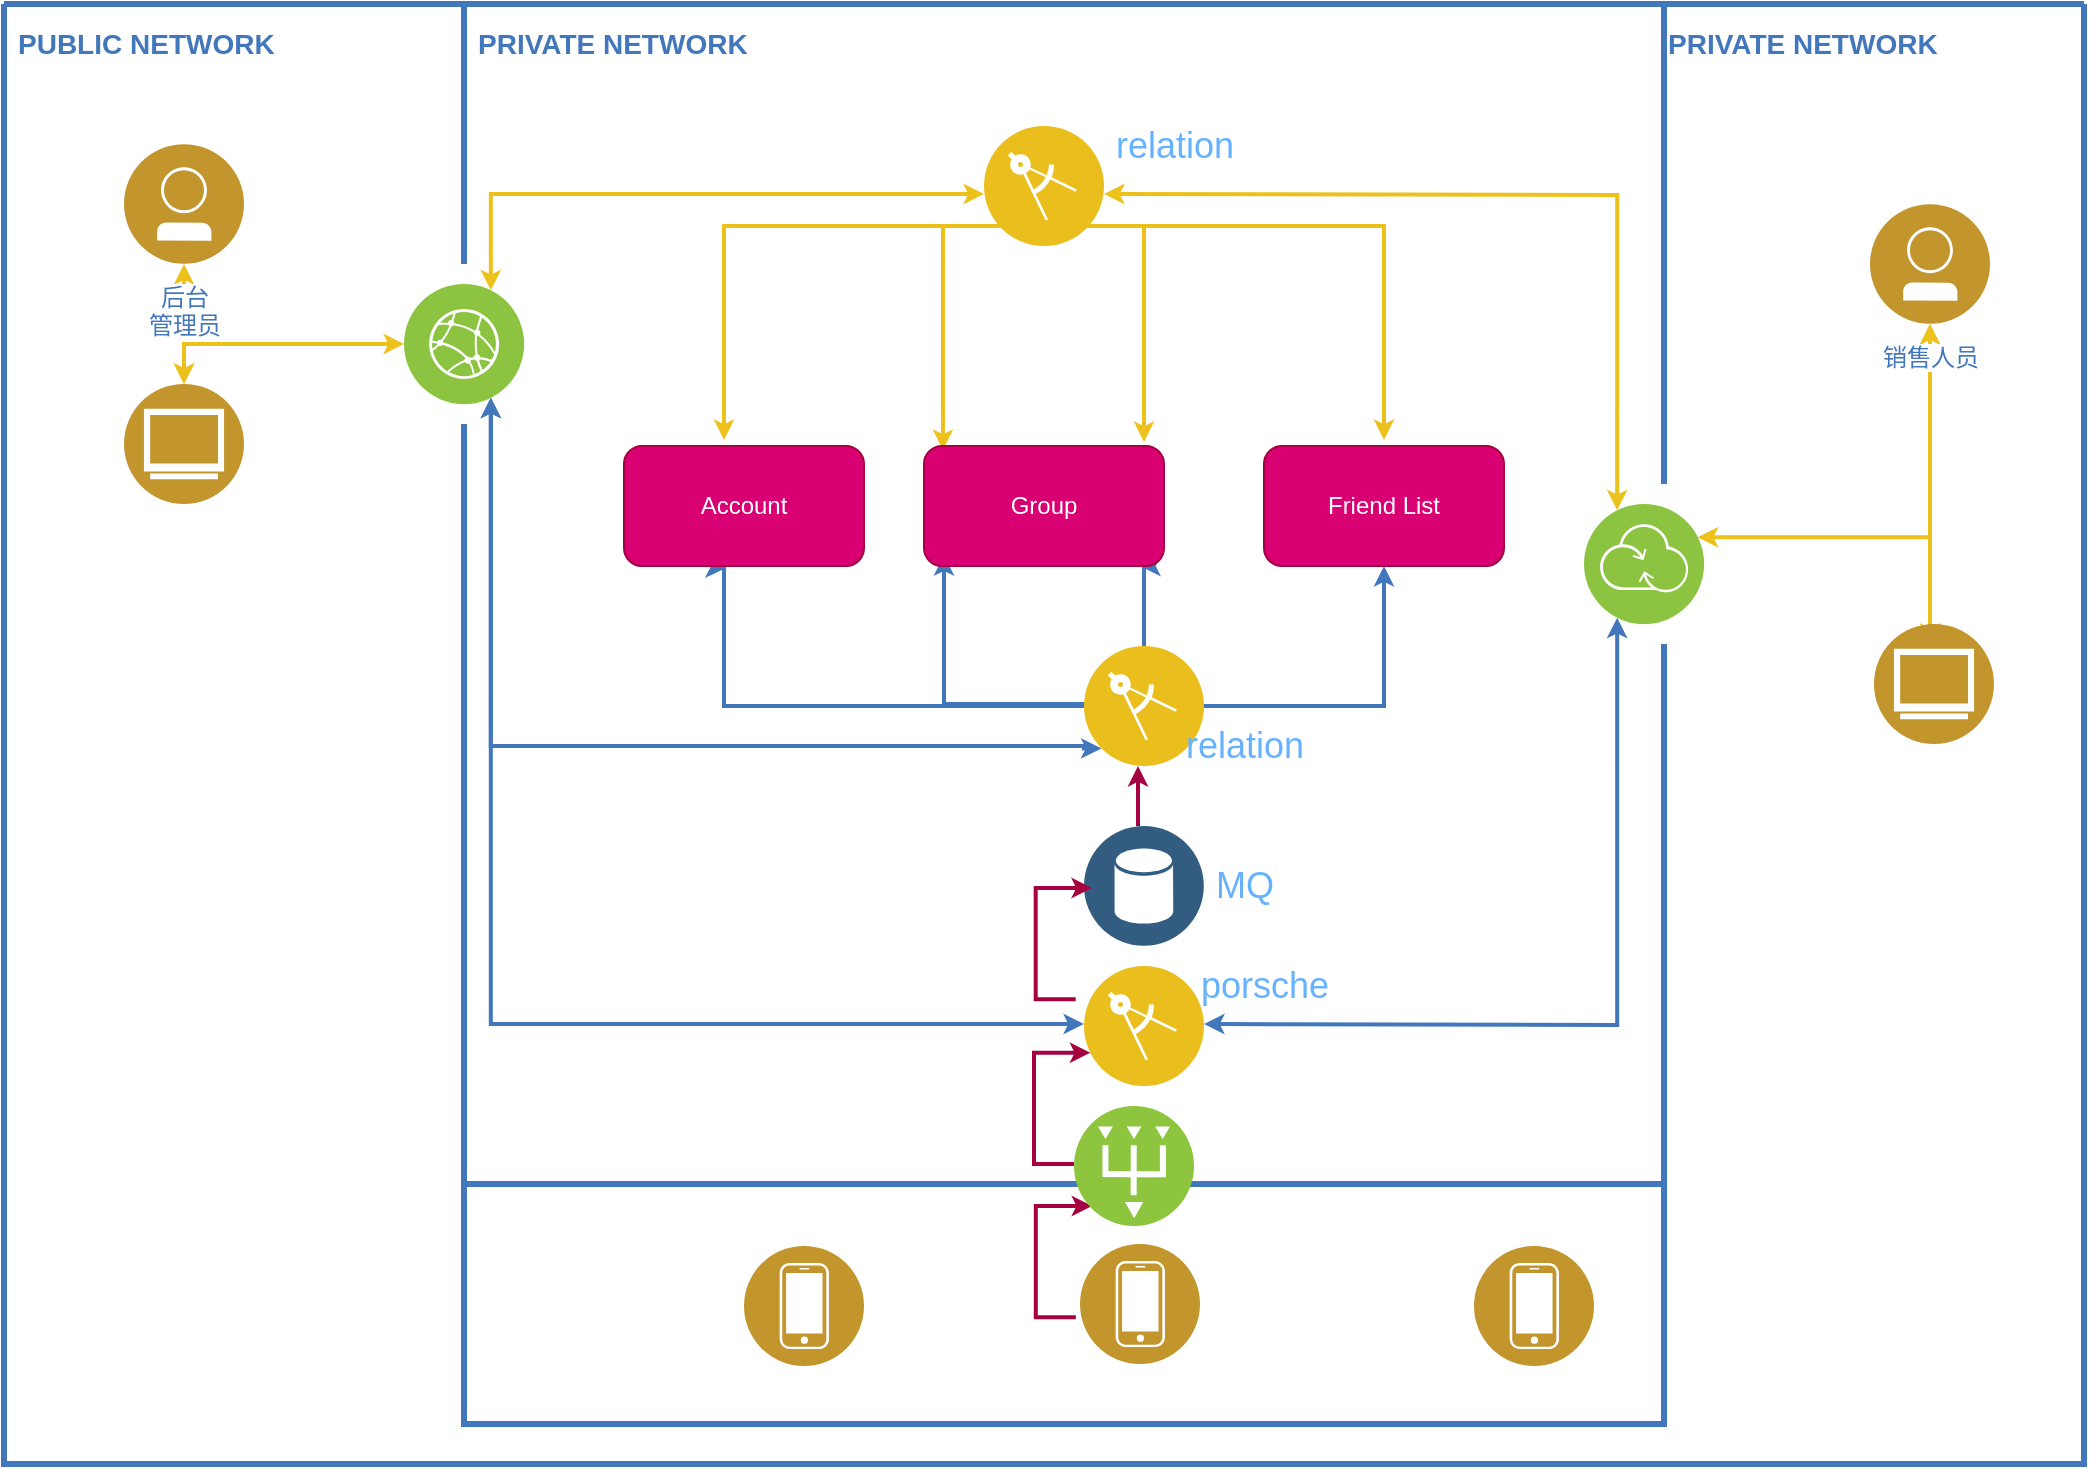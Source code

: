 <mxfile version="14.1.3" type="github">
  <diagram id="2f404044-711c-603c-8f00-f6bb4c023d3c" name="Page-1">
    <mxGraphModel dx="782" dy="483" grid="1" gridSize="10" guides="1" tooltips="1" connect="1" arrows="1" fold="1" page="1" pageScale="1" pageWidth="1169" pageHeight="827" background="#ffffff" math="0" shadow="0">
      <root>
        <mxCell id="0" />
        <mxCell id="1" parent="0" />
        <mxCell id="21" value="" style="swimlane;shadow=0;strokeColor=#4277BB;fillColor=#ffffff;fontColor=none;align=right;startSize=0;collapsible=0;noLabel=1;strokeWidth=3;" parent="1" vertex="1">
          <mxGeometry x="80" y="49" width="1040" height="730" as="geometry" />
        </mxCell>
        <mxCell id="23" style="edgeStyle=orthogonalEdgeStyle;rounded=0;html=1;labelBackgroundColor=#ffffff;jettySize=auto;orthogonalLoop=1;strokeColor=#EDC11C;fontColor=#000000;startArrow=classic;startFill=1;strokeWidth=2;endSize=4;startSize=4;" parent="21" source="2" edge="1">
          <mxGeometry relative="1" as="geometry">
            <mxPoint x="90" y="190" as="targetPoint" />
          </mxGeometry>
        </mxCell>
        <mxCell id="24" style="edgeStyle=orthogonalEdgeStyle;rounded=0;html=1;entryX=0.75;entryY=1;labelBackgroundColor=#ffffff;jettySize=auto;orthogonalLoop=1;strokeColor=#4277BB;fontColor=#000000;strokeWidth=2;endSize=4;startSize=4;startArrow=classic;startFill=1;exitX=0;exitY=1;exitDx=0;exitDy=0;" parent="21" source="w96-KTKLScIXot9OqA33-62" target="5" edge="1">
          <mxGeometry relative="1" as="geometry">
            <mxPoint x="540" y="441" as="sourcePoint" />
            <Array as="points">
              <mxPoint x="540" y="372" />
              <mxPoint x="540" y="371" />
              <mxPoint x="243" y="371" />
            </Array>
          </mxGeometry>
        </mxCell>
        <mxCell id="31" style="edgeStyle=orthogonalEdgeStyle;rounded=0;html=1;entryX=0.25;entryY=0;labelBackgroundColor=#ffffff;jettySize=auto;orthogonalLoop=1;strokeColor=#EDC11C;fontColor=#000000;startArrow=classic;strokeWidth=2;endSize=4;startSize=4;" parent="21" target="13" edge="1">
          <mxGeometry relative="1" as="geometry">
            <mxPoint x="550" y="95" as="sourcePoint" />
          </mxGeometry>
        </mxCell>
        <mxCell id="32" style="edgeStyle=orthogonalEdgeStyle;rounded=0;html=1;entryX=0.75;entryY=0;labelBackgroundColor=#ffffff;jettySize=auto;orthogonalLoop=1;strokeColor=#EDC11C;fontColor=#000000;startArrow=classic;strokeWidth=2;endSize=4;startSize=4;" parent="21" target="5" edge="1">
          <mxGeometry relative="1" as="geometry">
            <Array as="points">
              <mxPoint x="243" y="95" />
            </Array>
            <mxPoint x="490" y="95" as="sourcePoint" />
          </mxGeometry>
        </mxCell>
        <mxCell id="27" style="edgeStyle=orthogonalEdgeStyle;rounded=0;html=1;labelBackgroundColor=#ffffff;jettySize=auto;orthogonalLoop=1;strokeColor=#4277BB;fontColor=#000000;strokeWidth=2;endSize=4;startSize=4;startArrow=classic;startFill=1;exitX=0.425;exitY=1.017;exitDx=0;exitDy=0;exitPerimeter=0;entryX=0.5;entryY=1;entryDx=0;entryDy=0;" parent="21" source="w96-KTKLScIXot9OqA33-70" target="w96-KTKLScIXot9OqA33-72" edge="1">
          <mxGeometry relative="1" as="geometry">
            <Array as="points">
              <mxPoint x="360" y="282" />
              <mxPoint x="360" y="351" />
              <mxPoint x="690" y="351" />
            </Array>
            <mxPoint x="360" y="291" as="sourcePoint" />
            <mxPoint x="690" y="291" as="targetPoint" />
          </mxGeometry>
        </mxCell>
        <mxCell id="29" style="edgeStyle=orthogonalEdgeStyle;rounded=0;html=1;labelBackgroundColor=#ffffff;jettySize=auto;orthogonalLoop=1;strokeColor=#EDC11C;fontColor=#000000;startArrow=classic;strokeWidth=2;endSize=4;startSize=4;" parent="21" edge="1">
          <mxGeometry relative="1" as="geometry">
            <Array as="points">
              <mxPoint x="360" y="111" />
              <mxPoint x="690" y="111" />
            </Array>
            <mxPoint x="360" y="218" as="sourcePoint" />
            <mxPoint x="690" y="218" as="targetPoint" />
          </mxGeometry>
        </mxCell>
        <mxCell id="28" style="edgeStyle=orthogonalEdgeStyle;rounded=0;html=1;labelBackgroundColor=#ffffff;jettySize=auto;orthogonalLoop=1;strokeColor=#4277BB;fontColor=#000000;strokeWidth=2;endSize=4;startSize=4;startArrow=classic;startFill=1;entryX=0.9;entryY=1;entryDx=0;entryDy=0;entryPerimeter=0;" parent="21" target="w96-KTKLScIXot9OqA33-71" edge="1">
          <mxGeometry relative="1" as="geometry">
            <Array as="points">
              <mxPoint x="470" y="350" />
              <mxPoint x="570" y="350" />
              <mxPoint x="570" y="281" />
            </Array>
            <mxPoint x="470" y="275.58" as="sourcePoint" />
            <mxPoint x="570" y="295" as="targetPoint" />
          </mxGeometry>
        </mxCell>
        <mxCell id="30" style="edgeStyle=orthogonalEdgeStyle;rounded=0;html=1;labelBackgroundColor=#ffffff;jettySize=auto;orthogonalLoop=1;strokeColor=#EDC11C;fontColor=#000000;startArrow=classic;strokeWidth=2;endSize=4;startSize=4;exitX=0.079;exitY=0.033;exitDx=0;exitDy=0;exitPerimeter=0;" parent="21" source="w96-KTKLScIXot9OqA33-71" edge="1">
          <mxGeometry relative="1" as="geometry">
            <Array as="points">
              <mxPoint x="470" y="111" />
              <mxPoint x="570" y="111" />
            </Array>
            <mxPoint x="470" y="200.42" as="sourcePoint" />
            <mxPoint x="570" y="219" as="targetPoint" />
          </mxGeometry>
        </mxCell>
        <mxCell id="26" style="edgeStyle=orthogonalEdgeStyle;rounded=0;html=1;labelBackgroundColor=#ffffff;jettySize=auto;orthogonalLoop=1;strokeColor=#4277BB;fontColor=#000000;entryX=0.75;entryY=1;strokeWidth=2;endSize=4;startSize=4;startArrow=classic;startFill=1;" parent="21" target="5" edge="1">
          <mxGeometry relative="1" as="geometry">
            <Array as="points">
              <mxPoint x="243" y="510" />
            </Array>
            <mxPoint x="540" y="510" as="sourcePoint" />
          </mxGeometry>
        </mxCell>
        <mxCell id="38" style="edgeStyle=orthogonalEdgeStyle;rounded=0;html=1;entryX=0.25;entryY=1;labelBackgroundColor=#ffffff;jettySize=auto;orthogonalLoop=1;strokeColor=#4277BB;fontColor=#000000;strokeWidth=2;endSize=4;startSize=4;startArrow=classic;startFill=1;" parent="21" target="13" edge="1">
          <mxGeometry relative="1" as="geometry">
            <mxPoint x="600" y="510" as="sourcePoint" />
          </mxGeometry>
        </mxCell>
        <mxCell id="33" style="edgeStyle=orthogonalEdgeStyle;rounded=0;html=1;labelBackgroundColor=#ffffff;jettySize=auto;orthogonalLoop=1;strokeColor=#EDC11C;fontColor=#000000;startArrow=classic;strokeWidth=2;endSize=4;startSize=4;" parent="21" source="14" edge="1">
          <mxGeometry relative="1" as="geometry">
            <mxPoint x="963" y="320" as="targetPoint" />
          </mxGeometry>
        </mxCell>
        <mxCell id="34" style="edgeStyle=orthogonalEdgeStyle;rounded=0;html=1;entryX=1;entryY=0.25;labelBackgroundColor=#ffffff;jettySize=auto;orthogonalLoop=1;strokeColor=#EDC11C;fontColor=#000000;startArrow=classic;strokeWidth=2;endSize=4;startSize=4;" parent="21" source="14" target="13" edge="1">
          <mxGeometry relative="1" as="geometry">
            <mxPoint x="859.706" y="266.824" as="targetPoint" />
            <Array as="points">
              <mxPoint x="963" y="267" />
            </Array>
          </mxGeometry>
        </mxCell>
        <mxCell id="2" value="后台&lt;br&gt;管理员" style="aspect=fixed;perimeter=ellipsePerimeter;html=1;align=center;shadow=0;dashed=0;image;image=img/lib/ibm/users/user.svg;strokeColor=#FF0000;fillColor=#FFFF66;gradientColor=none;fontColor=#4277BB;labelBackgroundColor=#ffffff;fontSize=12;spacingTop=3;" parent="21" vertex="1">
          <mxGeometry x="60" y="70" width="60" height="60" as="geometry" />
        </mxCell>
        <mxCell id="62" style="edgeStyle=orthogonalEdgeStyle;rounded=0;html=1;labelBackgroundColor=#ffffff;startArrow=classic;startFill=1;startSize=4;endSize=4;jettySize=auto;orthogonalLoop=1;strokeColor=#EDC11C;strokeWidth=2;fontSize=12;fontColor=#4277BB;" parent="21" target="5" edge="1">
          <mxGeometry relative="1" as="geometry">
            <Array as="points">
              <mxPoint x="90" y="170" />
            </Array>
            <mxPoint x="90" y="190" as="sourcePoint" />
          </mxGeometry>
        </mxCell>
        <mxCell id="5" value="" style="aspect=fixed;perimeter=ellipsePerimeter;html=1;align=center;shadow=0;dashed=0;image;image=img/lib/ibm/infrastructure/edge_services.svg;strokeColor=#FF0000;fillColor=#FFFF66;gradientColor=none;fontColor=#4277BB;labelBackgroundColor=#ffffff;spacingTop=3;" parent="21" vertex="1">
          <mxGeometry x="200" y="140" width="60" height="60" as="geometry" />
        </mxCell>
        <mxCell id="13" value="&lt;br&gt;" style="aspect=fixed;perimeter=ellipsePerimeter;html=1;align=center;shadow=0;dashed=0;image;image=img/lib/ibm/infrastructure/transformation_connectivity.svg;strokeColor=#FF0000;fillColor=#FFFF66;gradientColor=none;fontColor=#4277BB;labelBackgroundColor=#ffffff;spacingTop=3;" parent="21" vertex="1">
          <mxGeometry x="790" y="250" width="60" height="60" as="geometry" />
        </mxCell>
        <mxCell id="14" value="销售人员" style="aspect=fixed;perimeter=ellipsePerimeter;html=1;align=center;shadow=0;dashed=0;image;image=img/lib/ibm/users/user.svg;strokeColor=#FF0000;fillColor=#FFFF66;gradientColor=none;fontColor=#4277BB;labelBackgroundColor=#ffffff;spacingTop=3;" parent="21" vertex="1">
          <mxGeometry x="933" y="100" width="60" height="60" as="geometry" />
        </mxCell>
        <mxCell id="39" value="" style="swimlane;shadow=0;labelBackgroundColor=#007FFF;strokeColor=#4277BB;fillColor=none;gradientColor=none;fontColor=#000000;align=right;collapsible=0;startSize=0;strokeWidth=3;" parent="21" vertex="1">
          <mxGeometry x="230" y="590" width="600" height="120" as="geometry" />
        </mxCell>
        <mxCell id="I-lYZA_v-WWdvQ03mxnC-62" value="" style="aspect=fixed;perimeter=ellipsePerimeter;html=1;align=center;shadow=0;dashed=0;fontColor=#4277BB;labelBackgroundColor=#ffffff;fontSize=12;spacingTop=3;image;image=img/lib/ibm/users/device.svg;" parent="39" vertex="1">
          <mxGeometry x="140" y="31" width="60" height="60" as="geometry" />
        </mxCell>
        <mxCell id="I-lYZA_v-WWdvQ03mxnC-63" value="" style="aspect=fixed;perimeter=ellipsePerimeter;html=1;align=center;shadow=0;dashed=0;fontColor=#4277BB;labelBackgroundColor=#ffffff;fontSize=12;spacingTop=3;image;image=img/lib/ibm/users/device.svg;" parent="39" vertex="1">
          <mxGeometry x="308" y="30" width="60" height="60" as="geometry" />
        </mxCell>
        <mxCell id="I-lYZA_v-WWdvQ03mxnC-64" value="" style="aspect=fixed;perimeter=ellipsePerimeter;html=1;align=center;shadow=0;dashed=0;fontColor=#4277BB;labelBackgroundColor=#ffffff;fontSize=12;spacingTop=3;image;image=img/lib/ibm/users/device.svg;" parent="39" vertex="1">
          <mxGeometry x="505" y="31" width="60" height="60" as="geometry" />
        </mxCell>
        <mxCell id="w96-KTKLScIXot9OqA33-68" style="edgeStyle=orthogonalEdgeStyle;rounded=0;html=1;entryX=0;entryY=0.75;labelBackgroundColor=#ffffff;jettySize=auto;orthogonalLoop=1;strokeColor=#A50040;fontColor=#000000;strokeWidth=2;endSize=4;startSize=4;entryDx=0;entryDy=0;fillColor=#d80073;" edge="1" parent="39">
          <mxGeometry relative="1" as="geometry">
            <mxPoint x="314.087" y="11.016" as="targetPoint" />
            <Array as="points">
              <mxPoint x="285.92" y="66.6" />
              <mxPoint x="285.92" y="10.6" />
            </Array>
            <mxPoint x="305.92" y="66.6" as="sourcePoint" />
          </mxGeometry>
        </mxCell>
        <mxCell id="22" value="PUBLIC NETWORK" style="text;html=1;align=left;verticalAlign=middle;fontColor=#4277BB;shadow=0;dashed=0;strokeColor=none;fillColor=none;labelBackgroundColor=none;fontStyle=1;fontSize=14;spacingLeft=5;" parent="21" vertex="1">
          <mxGeometry y="10" width="150" height="20" as="geometry" />
        </mxCell>
        <mxCell id="43" value="" style="line;strokeWidth=3;direction=south;html=1;shadow=0;labelBackgroundColor=none;fillColor=none;gradientColor=none;fontSize=12;fontColor=#4277BB;align=right;strokeColor=#4277BB;" parent="21" vertex="1">
          <mxGeometry x="225" width="10" height="130" as="geometry" />
        </mxCell>
        <mxCell id="44" value="" style="line;strokeWidth=3;direction=south;html=1;shadow=0;labelBackgroundColor=none;fillColor=none;gradientColor=none;fontSize=12;fontColor=#4277BB;align=right;strokeColor=#4277BB;" parent="21" vertex="1">
          <mxGeometry x="225" y="210" width="10" height="380" as="geometry" />
        </mxCell>
        <mxCell id="46" value="" style="line;strokeWidth=3;direction=south;html=1;shadow=0;labelBackgroundColor=none;fillColor=none;gradientColor=none;fontSize=12;fontColor=#4277BB;align=right;strokeColor=#4277BB;" parent="21" vertex="1">
          <mxGeometry x="825" y="320" width="10" height="270" as="geometry" />
        </mxCell>
        <mxCell id="47" value="" style="line;strokeWidth=3;direction=south;html=1;shadow=0;labelBackgroundColor=none;fillColor=none;gradientColor=none;fontSize=12;fontColor=#4277BB;align=right;strokeColor=#4277BB;" parent="21" vertex="1">
          <mxGeometry x="825" width="10" height="240" as="geometry" />
        </mxCell>
        <mxCell id="48" value="PRIVATE NETWORK" style="text;html=1;align=left;verticalAlign=middle;fontColor=#4277BB;shadow=0;dashed=0;strokeColor=none;fillColor=none;labelBackgroundColor=none;fontStyle=1;fontSize=14;spacingLeft=5;" parent="21" vertex="1">
          <mxGeometry x="230" y="10" width="150" height="20" as="geometry" />
        </mxCell>
        <mxCell id="49" value="PRIVATE NETWORK" style="text;html=1;align=left;verticalAlign=middle;fontColor=#4277BB;shadow=0;dashed=0;strokeColor=none;fillColor=none;labelBackgroundColor=none;fontStyle=1;fontSize=14;spacingLeft=5;" parent="21" vertex="1">
          <mxGeometry x="825" y="10" width="185" height="20" as="geometry" />
        </mxCell>
        <mxCell id="I-lYZA_v-WWdvQ03mxnC-65" value="" style="aspect=fixed;perimeter=ellipsePerimeter;html=1;align=center;shadow=0;dashed=0;fontColor=#4277BB;labelBackgroundColor=#ffffff;fontSize=12;spacingTop=3;image;image=img/lib/ibm/vpc/PublicGateway.svg;direction=south;" parent="21" vertex="1">
          <mxGeometry x="535" y="551" width="60" height="60" as="geometry" />
        </mxCell>
        <mxCell id="I-lYZA_v-WWdvQ03mxnC-66" value="" style="aspect=fixed;perimeter=ellipsePerimeter;html=1;align=center;shadow=0;dashed=0;fontColor=#4277BB;labelBackgroundColor=#ffffff;fontSize=12;spacingTop=3;image;image=img/lib/ibm/applications/enterprise_applications.svg;" parent="21" vertex="1">
          <mxGeometry x="540" y="481" width="60" height="60" as="geometry" />
        </mxCell>
        <mxCell id="I-lYZA_v-WWdvQ03mxnC-69" value="" style="aspect=fixed;perimeter=ellipsePerimeter;html=1;align=center;shadow=0;dashed=0;fontColor=#4277BB;labelBackgroundColor=#ffffff;fontSize=12;spacingTop=3;image;image=img/lib/ibm/users/browser.svg;" parent="21" vertex="1">
          <mxGeometry x="60" y="190" width="60" height="60" as="geometry" />
        </mxCell>
        <mxCell id="I-lYZA_v-WWdvQ03mxnC-70" value="" style="aspect=fixed;perimeter=ellipsePerimeter;html=1;align=center;shadow=0;dashed=0;fontColor=#4277BB;labelBackgroundColor=#ffffff;fontSize=12;spacingTop=3;image;image=img/lib/ibm/users/browser.svg;" parent="21" vertex="1">
          <mxGeometry x="935" y="310" width="60" height="60" as="geometry" />
        </mxCell>
        <mxCell id="w96-KTKLScIXot9OqA33-62" value="" style="aspect=fixed;perimeter=ellipsePerimeter;html=1;align=center;shadow=0;dashed=0;fontColor=#4277BB;labelBackgroundColor=#ffffff;fontSize=12;spacingTop=3;image;image=img/lib/ibm/applications/enterprise_applications.svg;" vertex="1" parent="21">
          <mxGeometry x="540" y="321" width="60" height="60" as="geometry" />
        </mxCell>
        <mxCell id="w96-KTKLScIXot9OqA33-65" style="edgeStyle=orthogonalEdgeStyle;rounded=0;html=1;entryX=0;entryY=0.75;labelBackgroundColor=#ffffff;jettySize=auto;orthogonalLoop=1;strokeColor=#A50040;fontColor=#000000;strokeWidth=2;endSize=4;startSize=4;entryDx=0;entryDy=0;fillColor=#d80073;" edge="1" parent="21" target="I-lYZA_v-WWdvQ03mxnC-66">
          <mxGeometry relative="1" as="geometry">
            <mxPoint x="452" y="390" as="targetPoint" />
            <Array as="points">
              <mxPoint x="515" y="580" />
              <mxPoint x="515" y="524" />
            </Array>
            <mxPoint x="535" y="580" as="sourcePoint" />
          </mxGeometry>
        </mxCell>
        <mxCell id="w96-KTKLScIXot9OqA33-66" value="" style="aspect=fixed;perimeter=ellipsePerimeter;html=1;align=center;shadow=0;dashed=0;image;image=img/lib/ibm/data/data_services.svg;strokeColor=#FF0000;fillColor=#FFFF66;gradientColor=none;fontColor=#4277BB;labelBackgroundColor=#ffffff;spacingTop=3;" vertex="1" parent="21">
          <mxGeometry x="540" y="411" width="60" height="60" as="geometry" />
        </mxCell>
        <mxCell id="w96-KTKLScIXot9OqA33-67" style="edgeStyle=orthogonalEdgeStyle;rounded=0;html=1;entryX=0;entryY=0.75;labelBackgroundColor=#ffffff;jettySize=auto;orthogonalLoop=1;strokeColor=#A50040;fontColor=#000000;strokeWidth=2;endSize=4;startSize=4;entryDx=0;entryDy=0;fillColor=#d80073;" edge="1" parent="21">
          <mxGeometry relative="1" as="geometry">
            <mxPoint x="543.997" y="442.016" as="targetPoint" />
            <Array as="points">
              <mxPoint x="515.83" y="497.6" />
              <mxPoint x="515.83" y="441.6" />
            </Array>
            <mxPoint x="535.83" y="497.6" as="sourcePoint" />
          </mxGeometry>
        </mxCell>
        <mxCell id="w96-KTKLScIXot9OqA33-69" style="edgeStyle=orthogonalEdgeStyle;rounded=0;html=1;labelBackgroundColor=#ffffff;jettySize=auto;orthogonalLoop=1;strokeColor=#A50040;fontColor=#000000;strokeWidth=2;endSize=4;startSize=4;fillColor=#d80073;" edge="1" parent="21">
          <mxGeometry relative="1" as="geometry">
            <mxPoint x="567" y="381" as="targetPoint" />
            <Array as="points">
              <mxPoint x="566.83" y="411" />
              <mxPoint x="566.83" y="355" />
            </Array>
            <mxPoint x="567" y="411" as="sourcePoint" />
          </mxGeometry>
        </mxCell>
        <mxCell id="w96-KTKLScIXot9OqA33-70" value="Account" style="rounded=1;whiteSpace=wrap;html=1;fillColor=#d80073;strokeColor=#A50040;fontColor=#ffffff;" vertex="1" parent="21">
          <mxGeometry x="310" y="221" width="120" height="60" as="geometry" />
        </mxCell>
        <mxCell id="w96-KTKLScIXot9OqA33-71" value="Group" style="rounded=1;whiteSpace=wrap;html=1;fillColor=#d80073;strokeColor=#A50040;fontColor=#ffffff;" vertex="1" parent="21">
          <mxGeometry x="460" y="221" width="120" height="60" as="geometry" />
        </mxCell>
        <mxCell id="w96-KTKLScIXot9OqA33-72" value="Friend List" style="rounded=1;whiteSpace=wrap;html=1;fillColor=#d80073;strokeColor=#A50040;fontColor=#ffffff;" vertex="1" parent="21">
          <mxGeometry x="630" y="221" width="120" height="60" as="geometry" />
        </mxCell>
        <mxCell id="w96-KTKLScIXot9OqA33-73" value="" style="aspect=fixed;perimeter=ellipsePerimeter;html=1;align=center;shadow=0;dashed=0;fontColor=#4277BB;labelBackgroundColor=#ffffff;fontSize=12;spacingTop=3;image;image=img/lib/ibm/applications/enterprise_applications.svg;" vertex="1" parent="21">
          <mxGeometry x="490" y="61" width="60" height="60" as="geometry" />
        </mxCell>
        <mxCell id="w96-KTKLScIXot9OqA33-75" value="&lt;font color=&quot;#66b2ff&quot; style=&quot;font-size: 18px&quot;&gt;MQ&lt;/font&gt;" style="text;html=1;resizable=0;autosize=1;align=center;verticalAlign=middle;points=[];fillColor=none;strokeColor=none;rounded=0;" vertex="1" parent="21">
          <mxGeometry x="600" y="431" width="40" height="20" as="geometry" />
        </mxCell>
        <mxCell id="w96-KTKLScIXot9OqA33-76" value="&lt;font color=&quot;#66b2ff&quot;&gt;&lt;span style=&quot;font-size: 18px&quot;&gt;porsche&lt;/span&gt;&lt;/font&gt;" style="text;html=1;resizable=0;autosize=1;align=center;verticalAlign=middle;points=[];fillColor=none;strokeColor=none;rounded=0;" vertex="1" parent="21">
          <mxGeometry x="590" y="481" width="80" height="20" as="geometry" />
        </mxCell>
        <mxCell id="w96-KTKLScIXot9OqA33-77" value="&lt;font color=&quot;#66b2ff&quot;&gt;&lt;span style=&quot;font-size: 18px&quot;&gt;relation&lt;/span&gt;&lt;/font&gt;" style="text;html=1;resizable=0;autosize=1;align=center;verticalAlign=middle;points=[];fillColor=none;strokeColor=none;rounded=0;" vertex="1" parent="21">
          <mxGeometry x="585" y="361" width="70" height="20" as="geometry" />
        </mxCell>
        <mxCell id="w96-KTKLScIXot9OqA33-78" value="&lt;font color=&quot;#66b2ff&quot;&gt;&lt;span style=&quot;font-size: 18px&quot;&gt;relation&lt;/span&gt;&lt;/font&gt;" style="text;html=1;resizable=0;autosize=1;align=center;verticalAlign=middle;points=[];fillColor=none;strokeColor=none;rounded=0;" vertex="1" parent="21">
          <mxGeometry x="550" y="61" width="70" height="20" as="geometry" />
        </mxCell>
      </root>
    </mxGraphModel>
  </diagram>
</mxfile>
